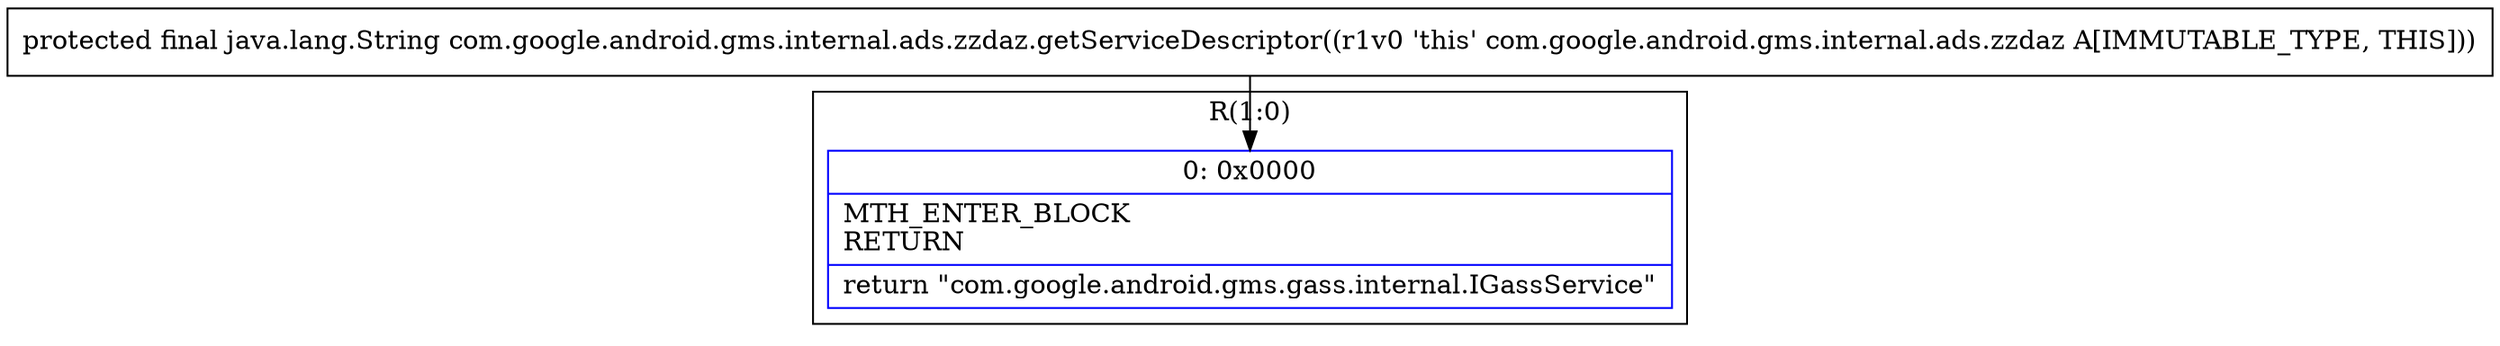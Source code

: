 digraph "CFG forcom.google.android.gms.internal.ads.zzdaz.getServiceDescriptor()Ljava\/lang\/String;" {
subgraph cluster_Region_1908096427 {
label = "R(1:0)";
node [shape=record,color=blue];
Node_0 [shape=record,label="{0\:\ 0x0000|MTH_ENTER_BLOCK\lRETURN\l|return \"com.google.android.gms.gass.internal.IGassService\"\l}"];
}
MethodNode[shape=record,label="{protected final java.lang.String com.google.android.gms.internal.ads.zzdaz.getServiceDescriptor((r1v0 'this' com.google.android.gms.internal.ads.zzdaz A[IMMUTABLE_TYPE, THIS])) }"];
MethodNode -> Node_0;
}

